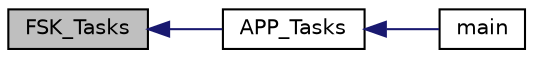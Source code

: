digraph "FSK_Tasks"
{
  edge [fontname="Helvetica",fontsize="10",labelfontname="Helvetica",labelfontsize="10"];
  node [fontname="Helvetica",fontsize="10",shape=record];
  rankdir="LR";
  Node638 [label="FSK_Tasks",height=0.2,width=0.4,color="black", fillcolor="grey75", style="filled", fontcolor="black"];
  Node638 -> Node639 [dir="back",color="midnightblue",fontsize="10",style="solid",fontname="Helvetica"];
  Node639 [label="APP_Tasks",height=0.2,width=0.4,color="black", fillcolor="white", style="filled",URL="$inszt__wl__sps_8c.html#a859aee46b660cfee47cfd45ce08f6862"];
  Node639 -> Node640 [dir="back",color="midnightblue",fontsize="10",style="solid",fontname="Helvetica"];
  Node640 [label="main",height=0.2,width=0.4,color="black", fillcolor="white", style="filled",URL="$main_8c.html#a840291bc02cba5474a4cb46a9b9566fe"];
}

